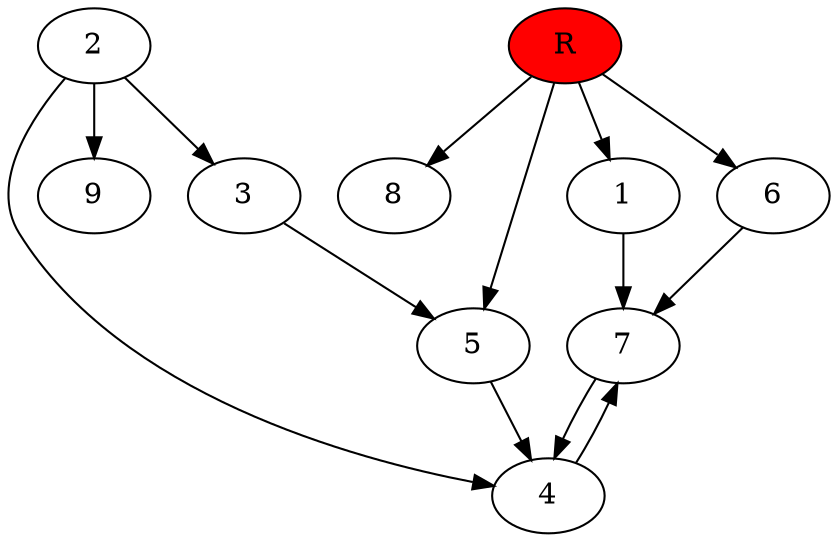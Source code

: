 digraph prb13476 {
	1
	2
	3
	4
	5
	6
	7
	8
	R [fillcolor="#ff0000" style=filled]
	1 -> 7
	2 -> 3
	2 -> 4
	2 -> 9
	3 -> 5
	4 -> 7
	5 -> 4
	6 -> 7
	7 -> 4
	R -> 1
	R -> 5
	R -> 6
	R -> 8
}
